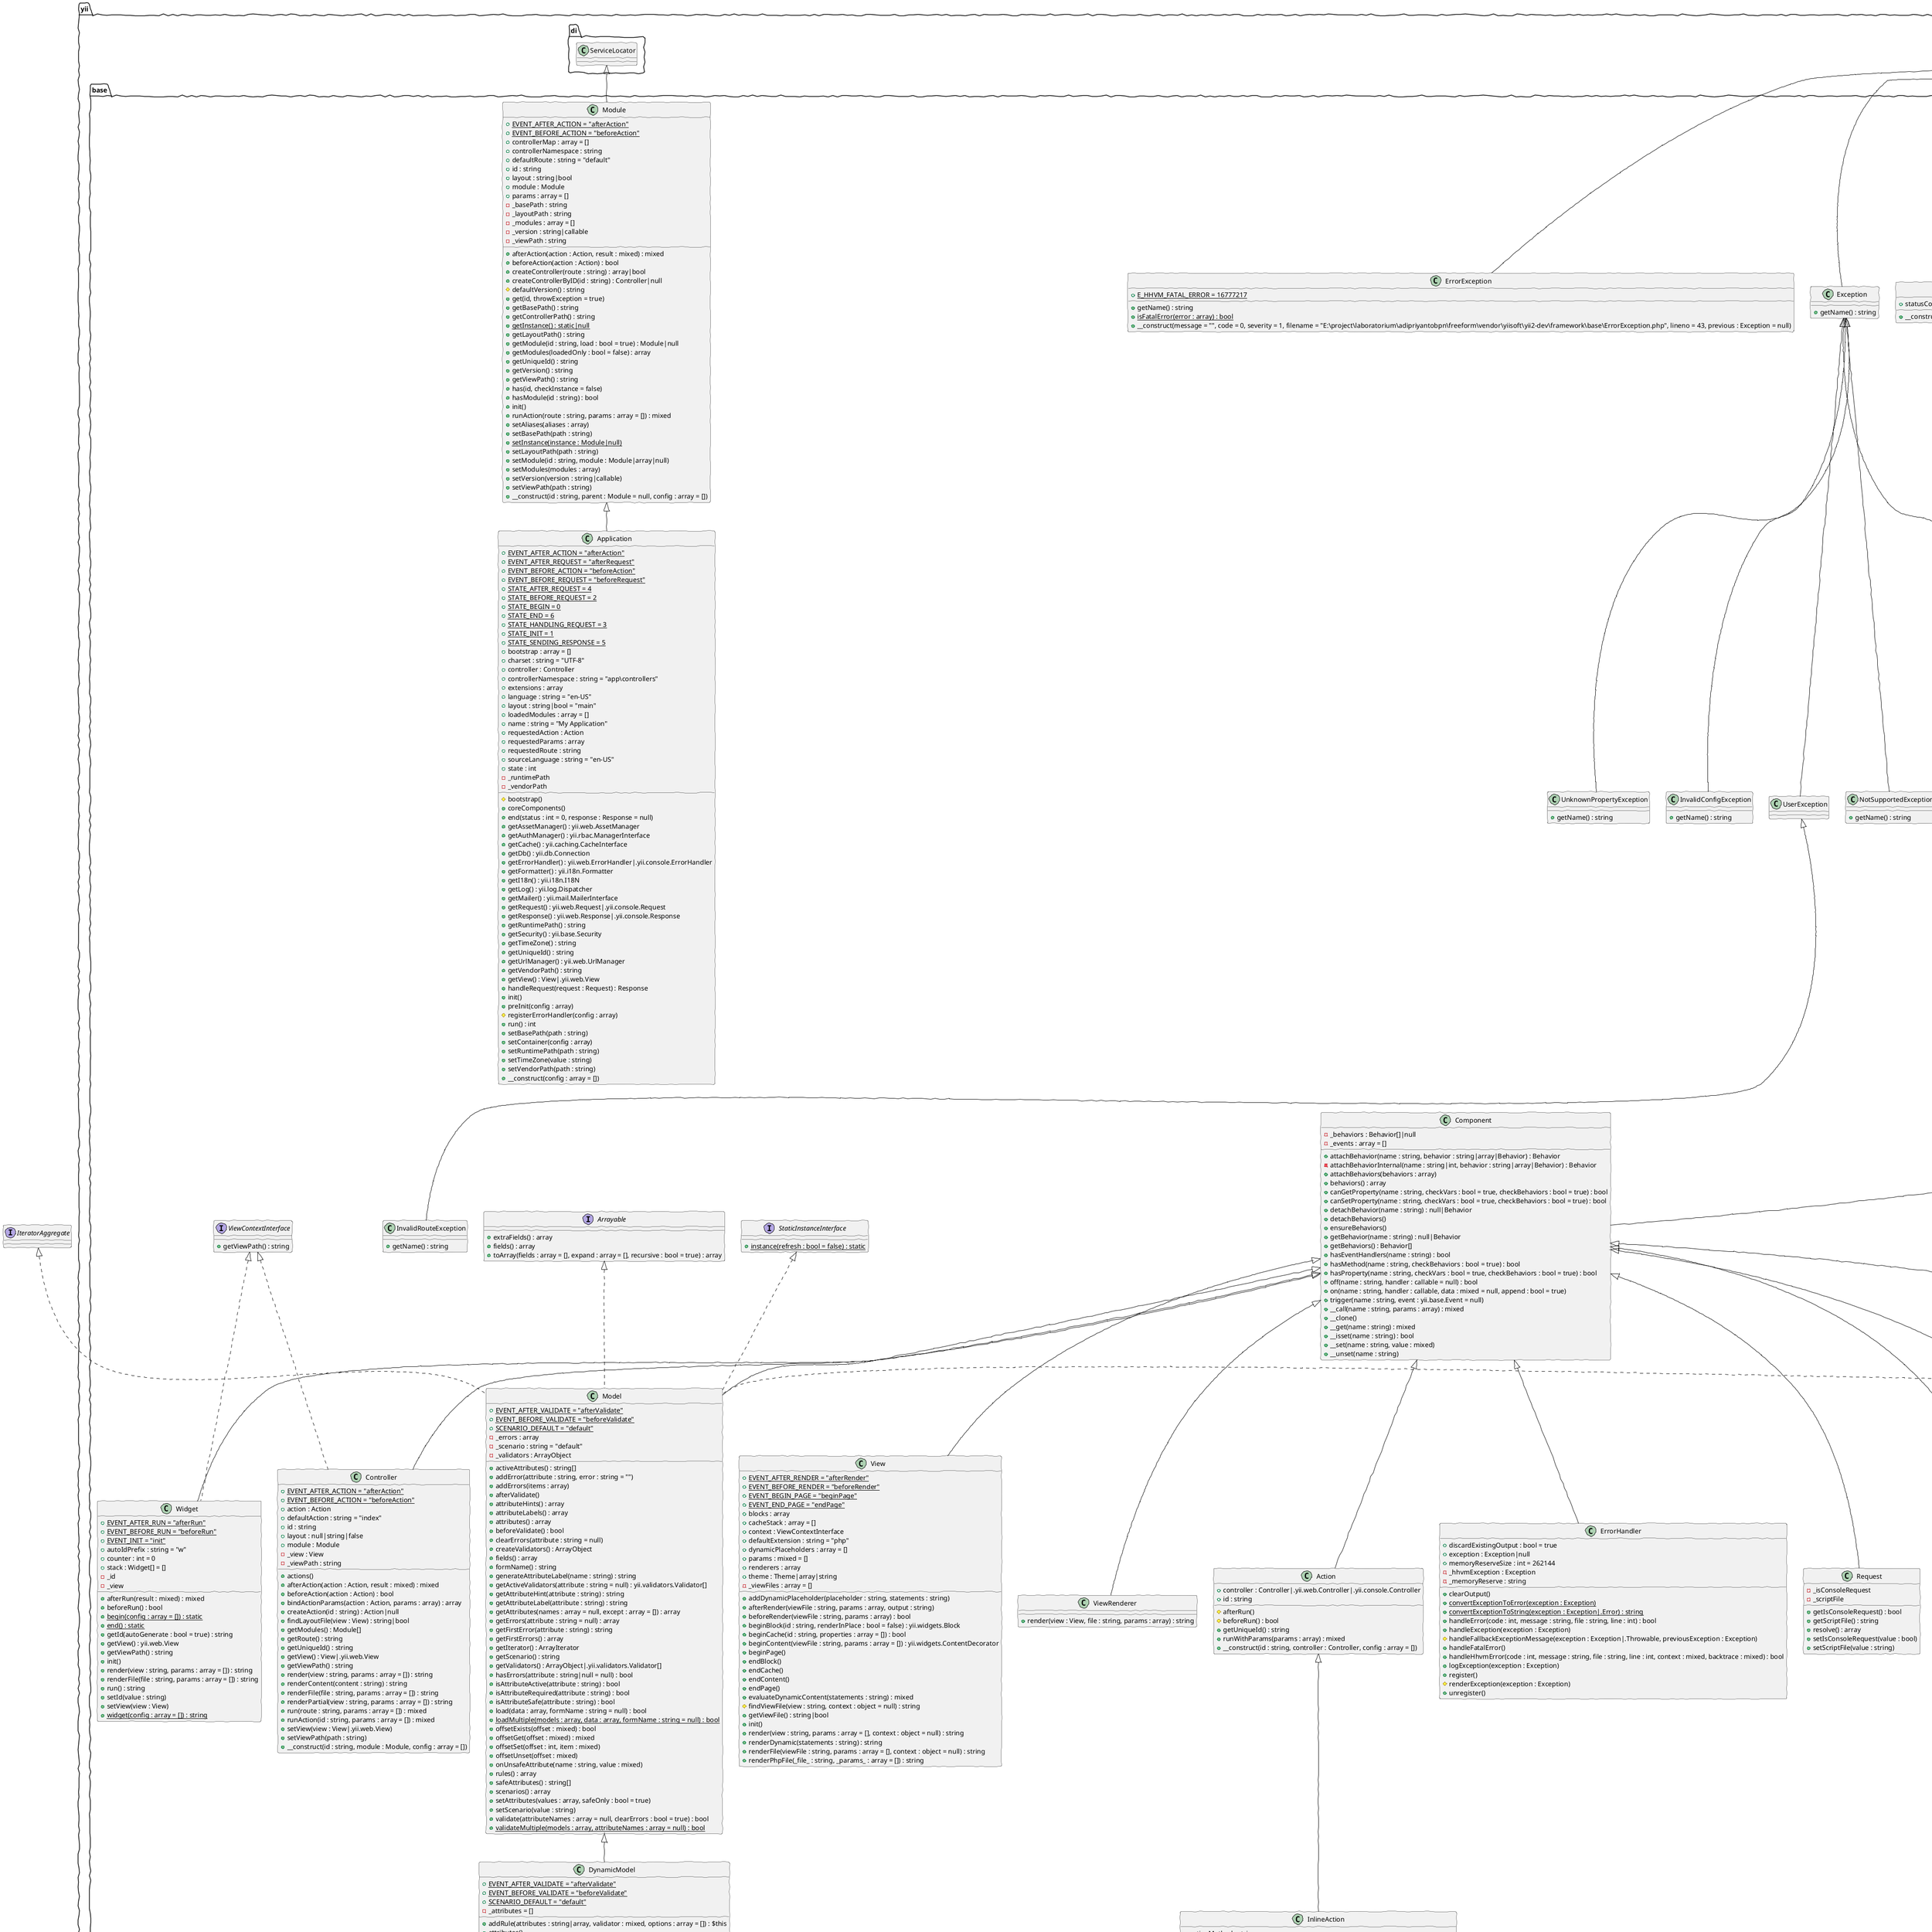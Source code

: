 @startuml
skinparam handwritten true
class yii.base.Action {
    +controller : Controller|.yii.web.Controller|.yii.console.Controller
    +id : string
    #afterRun()
    #beforeRun() : bool
    +getUniqueId() : string
    +runWithParams(params : array) : mixed
    +__construct(id : string, controller : Controller, config : array = [])
}
class yii.base.Action extends yii.base.Component
class yii.base.ActionEvent {
    +action : Action
    +isValid : bool = true
    +result : mixed
    +__construct(action : Action, config : array = [])
}
class yii.base.ActionEvent extends yii.base.Event
class yii.base.ActionFilter {
    +except : array = []
    +only : array
    +afterAction(action : Action, result : mixed) : mixed
    +afterFilter(event : ActionEvent)
    +attach(owner)
    +beforeAction(action : Action) : bool
    +beforeFilter(event : ActionEvent)
    +detach()
    #getActionId(action : Action) : string
    #isActive(action : Action) : bool
}
class yii.base.ActionFilter extends yii.base.Behavior
abstract class yii.base.Application {
    +{static}EVENT_AFTER_ACTION = "afterAction"
    +{static}EVENT_AFTER_REQUEST = "afterRequest"
    +{static}EVENT_BEFORE_ACTION = "beforeAction"
    +{static}EVENT_BEFORE_REQUEST = "beforeRequest"
    +{static}STATE_AFTER_REQUEST = 4
    +{static}STATE_BEFORE_REQUEST = 2
    +{static}STATE_BEGIN = 0
    +{static}STATE_END = 6
    +{static}STATE_HANDLING_REQUEST = 3
    +{static}STATE_INIT = 1
    +{static}STATE_SENDING_RESPONSE = 5
    +bootstrap : array = []
    +charset : string = "UTF-8"
    +controller : Controller
    +controllerNamespace : string = "app\controllers"
    +extensions : array
    +language : string = "en-US"
    +layout : string|bool = "main"
    +loadedModules : array = []
    +name : string = "My Application"
    +requestedAction : Action
    +requestedParams : array
    +requestedRoute : string
    +sourceLanguage : string = "en-US"
    +state : int
    -_runtimePath
    -_vendorPath
    #bootstrap()
    +coreComponents()
    +end(status : int = 0, response : Response = null)
    +getAssetManager() : yii.web.AssetManager
    +getAuthManager() : yii.rbac.ManagerInterface
    +getCache() : yii.caching.CacheInterface
    +getDb() : yii.db.Connection
    +getErrorHandler() : yii.web.ErrorHandler|.yii.console.ErrorHandler
    +getFormatter() : yii.i18n.Formatter
    +getI18n() : yii.i18n.I18N
    +getLog() : yii.log.Dispatcher
    +getMailer() : yii.mail.MailerInterface
    +getRequest() : yii.web.Request|.yii.console.Request
    +getResponse() : yii.web.Response|.yii.console.Response
    +getRuntimePath() : string
    +getSecurity() : yii.base.Security
    +getTimeZone() : string
    +getUniqueId() : string
    +getUrlManager() : yii.web.UrlManager
    +getVendorPath() : string
    +getView() : View|.yii.web.View
    +handleRequest(request : Request) : Response
    +init()
    +preInit(config : array)
    #registerErrorHandler(config : array)
    +run() : int
    +setBasePath(path : string)
    +setContainer(config : array)
    +setRuntimePath(path : string)
    +setTimeZone(value : string)
    +setVendorPath(path : string)
    +__construct(config : array = [])
}
class yii.base.Application extends yii.base.Module
interface yii.base.Arrayable {
    +extraFields() : array
    +fields() : array
    +toArray(fields : array = [], expand : array = [], recursive : bool = true) : array
}
abstract class yii.base.ArrayableTrait {
    +extraFields() : array
    +fields() : array
    #resolveFields(fields : array, expand : array) : array
    +toArray(fields : array = [], expand : array = [], recursive : bool = true) : array
}
abstract class yii.base.ArrayAccessTrait {
    +count() : int
    +getIterator() : ArrayIterator
    +offsetExists(offset : mixed) : bool
    +offsetGet(offset : int) : mixed
    +offsetSet(offset : int, item : mixed)
    +offsetUnset(offset : mixed)
}
class yii.base.BaseObject {
    +canGetProperty(name : string, checkVars : bool = true) : bool
    +canSetProperty(name : string, checkVars : bool = true) : bool
    +{static}className() : string
    +hasMethod(name : string) : bool
    +hasProperty(name : string, checkVars : bool = true) : bool
    +init()
    +__call(name : string, params : array) : mixed
    +__construct(config : array = [])
    +__get(name : string) : mixed
    +__isset(name : string) : bool
    +__set(name : string, value : mixed)
    +__unset(name : string)
}
class yii.base.BaseObject implements yii.base.Configurable
class yii.base.Behavior {
    +owner : Component|null
    +attach(owner : Component)
    +detach()
    +events() : array
}
class yii.base.Behavior extends yii.base.BaseObject
interface yii.base.BootstrapInterface {
    +bootstrap(app : Application)
}
class yii.base.Component {
    -_behaviors : Behavior[]|null
    -_events : array = []
    +attachBehavior(name : string, behavior : string|array|Behavior) : Behavior
    -attachBehaviorInternal(name : string|int, behavior : string|array|Behavior) : Behavior
    +attachBehaviors(behaviors : array)
    +behaviors() : array
    +canGetProperty(name : string, checkVars : bool = true, checkBehaviors : bool = true) : bool
    +canSetProperty(name : string, checkVars : bool = true, checkBehaviors : bool = true) : bool
    +detachBehavior(name : string) : null|Behavior
    +detachBehaviors()
    +ensureBehaviors()
    +getBehavior(name : string) : null|Behavior
    +getBehaviors() : Behavior[]
    +hasEventHandlers(name : string) : bool
    +hasMethod(name : string, checkBehaviors : bool = true) : bool
    +hasProperty(name : string, checkVars : bool = true, checkBehaviors : bool = true) : bool
    +off(name : string, handler : callable = null) : bool
    +on(name : string, handler : callable, data : mixed = null, append : bool = true)
    +trigger(name : string, event : yii.base.Event = null)
    +__call(name : string, params : array) : mixed
    +__clone()
    +__get(name : string) : mixed
    +__isset(name : string) : bool
    +__set(name : string, value : mixed)
    +__unset(name : string)
}
class yii.base.Component extends yii.base.BaseObject
interface yii.base.Configurable {
}
class yii.base.Controller {
    +{static}EVENT_AFTER_ACTION = "afterAction"
    +{static}EVENT_BEFORE_ACTION = "beforeAction"
    +action : Action
    +defaultAction : string = "index"
    +id : string
    +layout : null|string|false
    +module : Module
    -_view : View
    -_viewPath : string
    +actions()
    +afterAction(action : Action, result : mixed) : mixed
    +beforeAction(action : Action) : bool
    +bindActionParams(action : Action, params : array) : array
    +createAction(id : string) : Action|null
    +findLayoutFile(view : View) : string|bool
    +getModules() : Module[]
    +getRoute() : string
    +getUniqueId() : string
    +getView() : View|.yii.web.View
    +getViewPath() : string
    +render(view : string, params : array = []) : string
    +renderContent(content : string) : string
    +renderFile(file : string, params : array = []) : string
    +renderPartial(view : string, params : array = []) : string
    +run(route : string, params : array = []) : mixed
    +runAction(id : string, params : array = []) : mixed
    +setView(view : View|.yii.web.View)
    +setViewPath(path : string)
    +__construct(id : string, module : Module, config : array = [])
}
class yii.base.Controller extends yii.base.Component
class yii.base.Controller implements yii.base.ViewContextInterface
class yii.base.DynamicModel {
    +{static}EVENT_AFTER_VALIDATE = "afterValidate"
    +{static}EVENT_BEFORE_VALIDATE = "beforeValidate"
    +{static}SCENARIO_DEFAULT = "default"
    -_attributes = []
    +addRule(attributes : string|array, validator : mixed, options : array = []) : $this
    +attributes()
    +defineAttribute(name : string, value : mixed = null)
    +undefineAttribute(name : string)
    +{static}validateData(data : array, rules : array = []) : static
    +__construct(attributes : array = [], config : array = [])
    +__get(name)
    +__isset(name)
    +__set(name, value)
    +__unset(name)
}
class yii.base.DynamicModel extends yii.base.Model
class yii.base.ErrorException {
    +{static}E_HHVM_FATAL_ERROR = 16777217
    +getName() : string
    +{static}isFatalError(error : array) : bool
    +__construct(message = "", code = 0, severity = 1, filename = "E:\project\\laboratorium\adipriyantobpn\freeform\vendor\yiisoft\yii2-dev\framework\base\ErrorException.php", lineno = 43, previous : Exception = null)
}
class yii.base.ErrorException extends ErrorException
abstract class yii.base.ErrorHandler {
    +discardExistingOutput : bool = true
    +exception : Exception|null
    +memoryReserveSize : int = 262144
    -_hhvmException : Exception
    -_memoryReserve : string
    +clearOutput()
    +{static}convertExceptionToError(exception : Exception)
    +{static}convertExceptionToString(exception : Exception|.Error) : string
    +handleError(code : int, message : string, file : string, line : int) : bool
    +handleException(exception : Exception)
    #handleFallbackExceptionMessage(exception : Exception|.Throwable, previousException : Exception)
    +handleFatalError()
    +handleHhvmError(code : int, message : string, file : string, line : int, context : mixed, backtrace : mixed) : bool
    +logException(exception : Exception)
    +register()
    #renderException(exception : Exception)
    +unregister()
}
class yii.base.ErrorHandler extends yii.base.Component
class yii.base.Event {
    +data : mixed
    +handled : bool = false
    +name : string
    +sender : object
    -_events : array = []
    +{static}hasHandlers(class : string|object, name : string) : bool
    +{static}off(class : string, name : string, handler : callable = null) : bool
    +{static}offAll()
    +{static}on(class : string, name : string, handler : callable, data : mixed = null, append : bool = true)
    +{static}trigger(class : string|object, name : string, event : Event = null)
}
class yii.base.Event extends yii.base.BaseObject
class yii.base.Exception {
    +getName() : string
}
class yii.base.Exception extends Exception
class yii.base.ExitException {
    +statusCode : int
    +__construct(status : int = 0, message : string = null, code : int = 0, previous : Exception = null)
}
class yii.base.ExitException extends Exception
class yii.base.InlineAction {
    +actionMethod : string
    +runWithParams(params : array) : mixed
    +__construct(id : string, controller : Controller, actionMethod : string, config : array = [])
}
class yii.base.InlineAction extends yii.base.Action
class yii.base.InvalidCallException {
    +getName() : string
}
class yii.base.InvalidCallException extends BadMethodCallException
class yii.base.InvalidConfigException {
    +getName() : string
}
class yii.base.InvalidConfigException extends yii.base.Exception
class yii.base.InvalidParamException {
    +getName() : string
}
class yii.base.InvalidParamException extends BadMethodCallException
class yii.base.InvalidRouteException {
    +getName() : string
}
class yii.base.InvalidRouteException extends yii.base.UserException
class yii.base.InvalidValueException {
    +getName() : string
}
class yii.base.InvalidValueException extends UnexpectedValueException
class yii.base.Model {
    +{static}EVENT_AFTER_VALIDATE = "afterValidate"
    +{static}EVENT_BEFORE_VALIDATE = "beforeValidate"
    +{static}SCENARIO_DEFAULT = "default"
    -_errors : array
    -_scenario : string = "default"
    -_validators : ArrayObject
    +activeAttributes() : string[]
    +addError(attribute : string, error : string = "")
    +addErrors(items : array)
    +afterValidate()
    +attributeHints() : array
    +attributeLabels() : array
    +attributes() : array
    +beforeValidate() : bool
    +clearErrors(attribute : string = null)
    +createValidators() : ArrayObject
    +fields() : array
    +formName() : string
    +generateAttributeLabel(name : string) : string
    +getActiveValidators(attribute : string = null) : yii.validators.Validator[]
    +getAttributeHint(attribute : string) : string
    +getAttributeLabel(attribute : string) : string
    +getAttributes(names : array = null, except : array = []) : array
    +getErrors(attribute : string = null) : array
    +getFirstError(attribute : string) : string
    +getFirstErrors() : array
    +getIterator() : ArrayIterator
    +getScenario() : string
    +getValidators() : ArrayObject|.yii.validators.Validator[]
    +hasErrors(attribute : string|null = null) : bool
    +isAttributeActive(attribute : string) : bool
    +isAttributeRequired(attribute : string) : bool
    +isAttributeSafe(attribute : string) : bool
    +load(data : array, formName : string = null) : bool
    +{static}loadMultiple(models : array, data : array, formName : string = null) : bool
    +offsetExists(offset : mixed) : bool
    +offsetGet(offset : mixed) : mixed
    +offsetSet(offset : int, item : mixed)
    +offsetUnset(offset : mixed)
    +onUnsafeAttribute(name : string, value : mixed)
    +rules() : array
    +safeAttributes() : string[]
    +scenarios() : array
    +setAttributes(values : array, safeOnly : bool = true)
    +setScenario(value : string)
    +validate(attributeNames : array = null, clearErrors : bool = true) : bool
    +{static}validateMultiple(models : array, attributeNames : array = null) : bool
}
class yii.base.Model extends yii.base.Component
class yii.base.Model implements yii.base.StaticInstanceInterface
class yii.base.Model implements IteratorAggregate
class yii.base.Model implements ArrayAccess
class yii.base.Model implements yii.base.Arrayable
class yii.base.ModelEvent {
    +isValid : bool = true
}
class yii.base.ModelEvent extends yii.base.Event
class yii.base.Module {
    +{static}EVENT_AFTER_ACTION = "afterAction"
    +{static}EVENT_BEFORE_ACTION = "beforeAction"
    +controllerMap : array = []
    +controllerNamespace : string
    +defaultRoute : string = "default"
    +id : string
    +layout : string|bool
    +module : Module
    +params : array = []
    -_basePath : string
    -_layoutPath : string
    -_modules : array = []
    -_version : string|callable
    -_viewPath : string
    +afterAction(action : Action, result : mixed) : mixed
    +beforeAction(action : Action) : bool
    +createController(route : string) : array|bool
    +createControllerByID(id : string) : Controller|null
    #defaultVersion() : string
    +get(id, throwException = true)
    +getBasePath() : string
    +getControllerPath() : string
    +{static}getInstance() : static|null
    +getLayoutPath() : string
    +getModule(id : string, load : bool = true) : Module|null
    +getModules(loadedOnly : bool = false) : array
    +getUniqueId() : string
    +getVersion() : string
    +getViewPath() : string
    +has(id, checkInstance = false)
    +hasModule(id : string) : bool
    +init()
    +runAction(route : string, params : array = []) : mixed
    +setAliases(aliases : array)
    +setBasePath(path : string)
    +{static}setInstance(instance : Module|null)
    +setLayoutPath(path : string)
    +setModule(id : string, module : Module|array|null)
    +setModules(modules : array)
    +setVersion(version : string|callable)
    +setViewPath(path : string)
    +__construct(id : string, parent : Module = null, config : array = [])
}
class yii.base.Module extends yii.di.ServiceLocator
class yii.base.NotSupportedException {
    +getName() : string
}
class yii.base.NotSupportedException extends yii.base.Exception
class yii.base.Object {
}
class yii.base.Object extends yii.base.BaseObject
abstract class yii.base.Request {
    -_isConsoleRequest
    -_scriptFile
    +getIsConsoleRequest() : bool
    +getScriptFile() : string
    +resolve() : array
    +setIsConsoleRequest(value : bool)
    +setScriptFile(value : string)
}
class yii.base.Request extends yii.base.Component
class yii.base.Response {
    +exitStatus : int = 0
    +clearOutputBuffers()
    +send()
}
class yii.base.Response extends yii.base.Component
class yii.base.Security {
    +allowedCiphers : array[] = [
        \t"AES-128-CBC" => [
        \t    \t0 => 16,
        \t    \t1 => 16
        \t],
        \t"AES-192-CBC" => [
        \t    \t0 => 16,
        \t    \t1 => 24
        \t],
        \t"AES-256-CBC" => [
        \t    \t0 => 16,
        \t    \t1 => 32
        \t]
    ]
    +authKeyInfo : string = "AuthorizationKey"
    +cipher : string = "AES-128-CBC"
    +derivationIterations : int = 100000
    +kdfHash : string = "sha256"
    +macHash : string = "sha256"
    +passwordHashCost : int = 13
    +passwordHashStrategy : string
    -_randomFile
    -_useLibreSSL
    +compareString(expected : string, actual : string) : bool
    #decrypt(data : string, passwordBased : bool, secret : string, info : string|null) : bool|string
    +decryptByKey(data : string, inputKey : string, info : string = null) : bool|string
    +decryptByPassword(data : string, password : string) : bool|string
    #encrypt(data : string, passwordBased : bool, secret : string, info : string|null) : string
    +encryptByKey(data : string, inputKey : string, info : string = null) : string
    +encryptByPassword(data : string, password : string) : string
    +generatePasswordHash(password : string, cost : int = null) : string
    +generateRandomKey(length : int = 32) : string
    +generateRandomString(length : int = 32) : string
    #generateSalt(cost : int = 13) : string
    +hashData(data : string, key : string, rawHash : bool = false) : string
    +hkdf(algo : string, inputKey : string, salt : string = null, info : string = null, length : int = 0) : string
    +maskToken(token : string) : string
    +pbkdf2(algo : string, password : string, salt : string, iterations : int, length : int = 0) : string
    +unmaskToken(maskedToken : string) : string
    +validateData(data : string, key : string, rawHash : bool = false) : string|false
    +validatePassword(password : string, hash : string) : bool
}
class yii.base.Security extends yii.base.Component
interface yii.base.StaticInstanceInterface {
    +{static}instance(refresh : bool = false) : static
}
abstract class yii.base.StaticInstanceTrait {
    -_instances : static[] = []
    +{static}instance(refresh : bool = false) : static
}
class yii.base.Theme {
    +pathMap : array
    -_basePath
    -_baseUrl
    +applyTo(path : string) : string
    +getBasePath() : string
    +getBaseUrl() : string
    +getPath(path : string) : string
    +getUrl(url : string) : string
    +setBasePath(path : string)
    +setBaseUrl(url : string)
}
class yii.base.Theme extends yii.base.Component
class yii.base.UnknownClassException {
    +getName() : string
}
class yii.base.UnknownClassException extends yii.base.Exception
class yii.base.UnknownMethodException {
    +getName() : string
}
class yii.base.UnknownMethodException extends BadMethodCallException
class yii.base.UnknownPropertyException {
    +getName() : string
}
class yii.base.UnknownPropertyException extends yii.base.Exception
class yii.base.UserException {
}
class yii.base.UserException extends yii.base.Exception
class yii.base.View {
    +{static}EVENT_AFTER_RENDER = "afterRender"
    +{static}EVENT_BEFORE_RENDER = "beforeRender"
    +{static}EVENT_BEGIN_PAGE = "beginPage"
    +{static}EVENT_END_PAGE = "endPage"
    +blocks : array
    +cacheStack : array = []
    +context : ViewContextInterface
    +defaultExtension : string = "php"
    +dynamicPlaceholders : array = []
    +params : mixed = []
    +renderers : array
    +theme : Theme|array|string
    -_viewFiles : array = []
    +addDynamicPlaceholder(placeholder : string, statements : string)
    +afterRender(viewFile : string, params : array, output : string)
    +beforeRender(viewFile : string, params : array) : bool
    +beginBlock(id : string, renderInPlace : bool = false) : yii.widgets.Block
    +beginCache(id : string, properties : array = []) : bool
    +beginContent(viewFile : string, params : array = []) : yii.widgets.ContentDecorator
    +beginPage()
    +endBlock()
    +endCache()
    +endContent()
    +endPage()
    +evaluateDynamicContent(statements : string) : mixed
    #findViewFile(view : string, context : object = null) : string
    +getViewFile() : string|bool
    +init()
    +render(view : string, params : array = [], context : object = null) : string
    +renderDynamic(statements : string) : string
    +renderFile(viewFile : string, params : array = [], context : object = null) : string
    +renderPhpFile(_file_ : string, _params_ : array = []) : string
}
class yii.base.View extends yii.base.Component
interface yii.base.ViewContextInterface {
    +getViewPath() : string
}
class yii.base.ViewEvent {
    +isValid : bool = true
    +output : string
    +params : array
    +viewFile : string
}
class yii.base.ViewEvent extends yii.base.Event
class yii.base.ViewNotFoundException {
    +getName() : string
}
class yii.base.ViewNotFoundException extends yii.base.InvalidParamException
abstract class yii.base.ViewRenderer {
    +render(view : View, file : string, params : array) : string
}
class yii.base.ViewRenderer extends yii.base.Component
class yii.base.Widget {
    +{static}EVENT_AFTER_RUN = "afterRun"
    +{static}EVENT_BEFORE_RUN = "beforeRun"
    +{static}EVENT_INIT = "init"
    +autoIdPrefix : string = "w"
    +counter : int = 0
    +stack : Widget[] = []
    -_id
    -_view
    +afterRun(result : mixed) : mixed
    +beforeRun() : bool
    +{static}begin(config : array = []) : static
    +{static}end() : static
    +getId(autoGenerate : bool = true) : string
    +getView() : yii.web.View
    +getViewPath() : string
    +init()
    +render(view : string, params : array = []) : string
    +renderFile(file : string, params : array = []) : string
    +run() : string
    +setId(value : string)
    +setView(view : View)
    +{static}widget(config : array = []) : string
}
class yii.base.Widget extends yii.base.Component
class yii.base.Widget implements yii.base.ViewContextInterface
class yii.base.WidgetEvent {
    +isValid : bool = true
    +result : mixed
}
class yii.base.WidgetEvent extends yii.base.Event
@enduml

